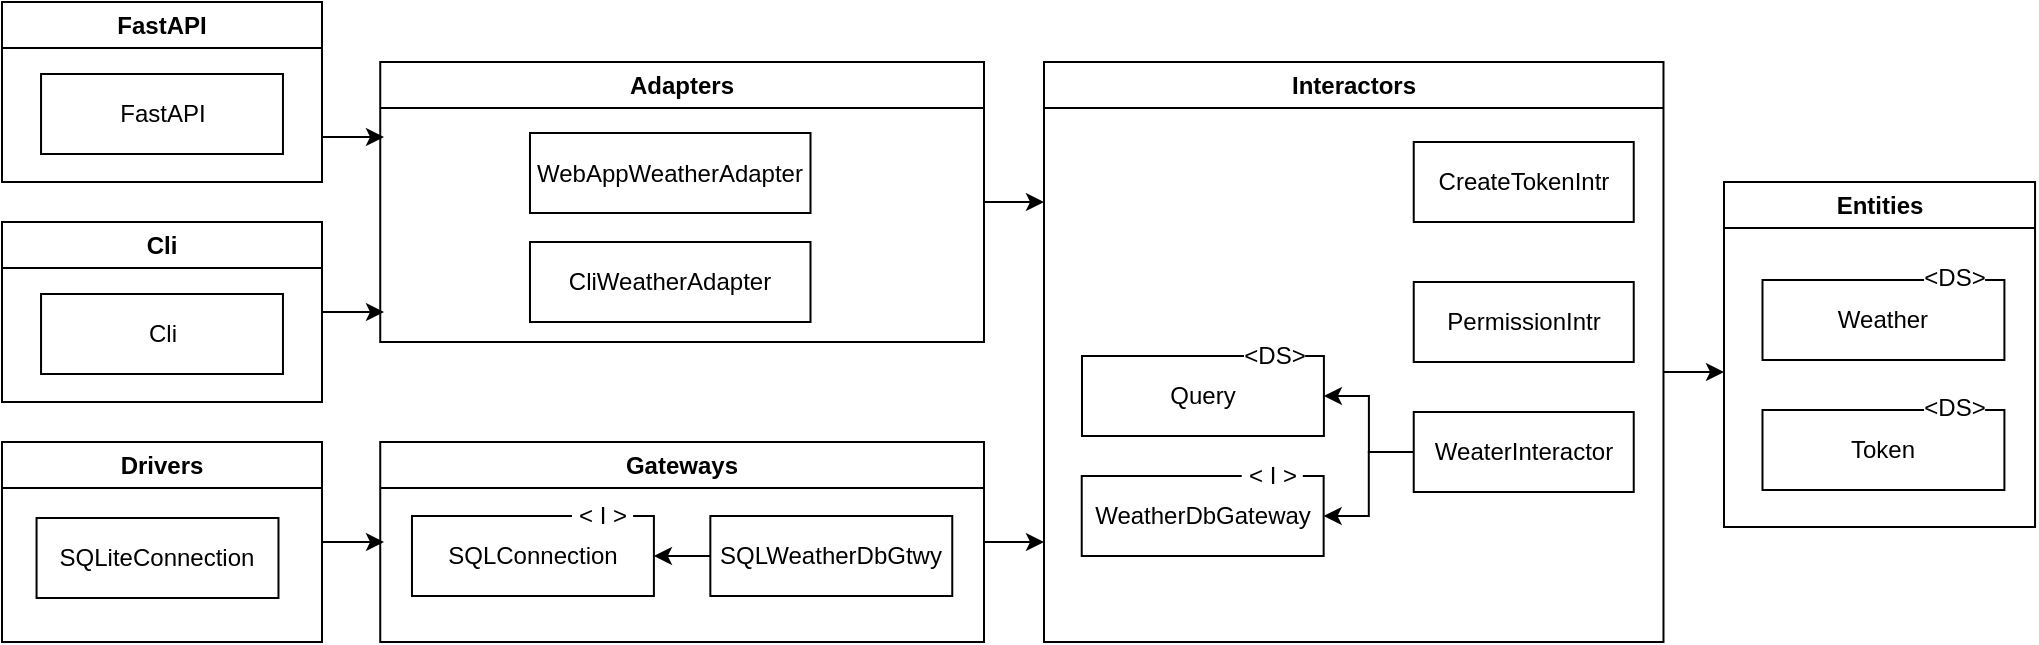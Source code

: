 <mxfile version="21.3.8" type="device">
  <diagram name="Page-1" id="tcJVGVx2p1g0ZBquWqOU">
    <mxGraphModel dx="2534" dy="-824" grid="1" gridSize="10" guides="1" tooltips="1" connect="1" arrows="1" fold="1" page="1" pageScale="1" pageWidth="1100" pageHeight="850" math="0" shadow="0">
      <root>
        <mxCell id="0" />
        <mxCell id="1" parent="0" />
        <mxCell id="apyUcH8y_5KRBr7fsw8R-10" style="edgeStyle=orthogonalEdgeStyle;rounded=0;orthogonalLoop=1;jettySize=auto;html=1;exitX=1;exitY=0.75;exitDx=0;exitDy=0;" parent="1" source="Q2mX6vgDCxk1LZV12Tic-116" edge="1">
          <mxGeometry relative="1" as="geometry">
            <mxPoint x="-850" y="1917.5" as="targetPoint" />
          </mxGeometry>
        </mxCell>
        <mxCell id="Q2mX6vgDCxk1LZV12Tic-116" value="FastAPI" style="swimlane;whiteSpace=wrap;html=1;startSize=23;" parent="1" vertex="1">
          <mxGeometry x="-1041" y="1850" width="160" height="90" as="geometry" />
        </mxCell>
        <mxCell id="Q2mX6vgDCxk1LZV12Tic-120" value="FastAPI" style="rounded=0;whiteSpace=wrap;html=1;" parent="Q2mX6vgDCxk1LZV12Tic-116" vertex="1">
          <mxGeometry x="19.522" y="36" width="120.96" height="40" as="geometry" />
        </mxCell>
        <mxCell id="Q2mX6vgDCxk1LZV12Tic-38" value="Entities" style="swimlane;whiteSpace=wrap;html=1;" parent="1" vertex="1">
          <mxGeometry x="-180.0" y="1940" width="155.52" height="172.5" as="geometry" />
        </mxCell>
        <mxCell id="bCEXmxzJxD6Beg67cZLT-42" value="" style="group" parent="Q2mX6vgDCxk1LZV12Tic-38" vertex="1" connectable="0">
          <mxGeometry x="19.244" y="38.25" width="120.96" height="50.75" as="geometry" />
        </mxCell>
        <mxCell id="Q2mX6vgDCxk1LZV12Tic-39" value="Weather" style="rounded=0;whiteSpace=wrap;html=1;" parent="bCEXmxzJxD6Beg67cZLT-42" vertex="1">
          <mxGeometry y="10.75" width="120.96" height="40" as="geometry" />
        </mxCell>
        <mxCell id="bCEXmxzJxD6Beg67cZLT-41" value="&amp;lt;DS&amp;gt;" style="text;html=1;strokeColor=none;fillColor=default;align=center;verticalAlign=middle;whiteSpace=wrap;rounded=0;" parent="bCEXmxzJxD6Beg67cZLT-42" vertex="1">
          <mxGeometry x="80.759" width="30.55" height="20" as="geometry" />
        </mxCell>
        <mxCell id="bCEXmxzJxD6Beg67cZLT-44" value="" style="group" parent="Q2mX6vgDCxk1LZV12Tic-38" vertex="1" connectable="0">
          <mxGeometry x="19.244" y="103.25" width="120.96" height="50.75" as="geometry" />
        </mxCell>
        <mxCell id="Q2mX6vgDCxk1LZV12Tic-63" value="Token" style="rounded=0;whiteSpace=wrap;html=1;" parent="bCEXmxzJxD6Beg67cZLT-44" vertex="1">
          <mxGeometry y="10.75" width="120.96" height="40" as="geometry" />
        </mxCell>
        <mxCell id="bCEXmxzJxD6Beg67cZLT-43" value="&amp;lt;DS&amp;gt;" style="text;html=1;strokeColor=none;fillColor=default;align=center;verticalAlign=middle;whiteSpace=wrap;rounded=0;" parent="bCEXmxzJxD6Beg67cZLT-44" vertex="1">
          <mxGeometry x="80.759" width="30.55" height="20" as="geometry" />
        </mxCell>
        <mxCell id="apyUcH8y_5KRBr7fsw8R-17" style="edgeStyle=orthogonalEdgeStyle;rounded=0;orthogonalLoop=1;jettySize=auto;html=1;" parent="1" edge="1">
          <mxGeometry relative="1" as="geometry">
            <mxPoint x="-180" y="2035.211" as="targetPoint" />
            <mxPoint x="-210" y="2035" as="sourcePoint" />
          </mxGeometry>
        </mxCell>
        <mxCell id="Q2mX6vgDCxk1LZV12Tic-80" value="Interactors" style="swimlane;whiteSpace=wrap;html=1;startSize=23;" parent="1" vertex="1">
          <mxGeometry x="-520" y="1880" width="309.74" height="290" as="geometry" />
        </mxCell>
        <mxCell id="zykgt6dOlMru7GpNeB5X-5" style="edgeStyle=orthogonalEdgeStyle;rounded=0;orthogonalLoop=1;jettySize=auto;html=1;exitX=0;exitY=0.5;exitDx=0;exitDy=0;entryX=1;entryY=0.5;entryDx=0;entryDy=0;" edge="1" parent="Q2mX6vgDCxk1LZV12Tic-80" source="Q2mX6vgDCxk1LZV12Tic-81" target="bCEXmxzJxD6Beg67cZLT-22">
          <mxGeometry relative="1" as="geometry" />
        </mxCell>
        <mxCell id="zykgt6dOlMru7GpNeB5X-6" style="edgeStyle=orthogonalEdgeStyle;rounded=0;orthogonalLoop=1;jettySize=auto;html=1;exitX=0;exitY=0.5;exitDx=0;exitDy=0;entryX=1;entryY=0.5;entryDx=0;entryDy=0;" edge="1" parent="Q2mX6vgDCxk1LZV12Tic-80" source="Q2mX6vgDCxk1LZV12Tic-81" target="Q2mX6vgDCxk1LZV12Tic-84">
          <mxGeometry relative="1" as="geometry" />
        </mxCell>
        <mxCell id="Q2mX6vgDCxk1LZV12Tic-81" value="WeaterInteractor" style="rounded=0;whiteSpace=wrap;html=1;" parent="Q2mX6vgDCxk1LZV12Tic-80" vertex="1">
          <mxGeometry x="184.87" y="175" width="110.0" height="40" as="geometry" />
        </mxCell>
        <mxCell id="zykgt6dOlMru7GpNeB5X-1" value="CreateTokenIntr" style="rounded=0;whiteSpace=wrap;html=1;" vertex="1" parent="Q2mX6vgDCxk1LZV12Tic-80">
          <mxGeometry x="184.87" y="40" width="110.0" height="40" as="geometry" />
        </mxCell>
        <mxCell id="zykgt6dOlMru7GpNeB5X-2" value="PermissionIntr" style="rounded=0;whiteSpace=wrap;html=1;" vertex="1" parent="Q2mX6vgDCxk1LZV12Tic-80">
          <mxGeometry x="184.87" y="110" width="110.0" height="40" as="geometry" />
        </mxCell>
        <mxCell id="bCEXmxzJxD6Beg67cZLT-21" value="" style="group" parent="Q2mX6vgDCxk1LZV12Tic-80" vertex="1" connectable="0">
          <mxGeometry x="18.997" y="132" width="120.96" height="55" as="geometry" />
        </mxCell>
        <mxCell id="bCEXmxzJxD6Beg67cZLT-22" value="Query" style="rounded=0;whiteSpace=wrap;html=1;" parent="bCEXmxzJxD6Beg67cZLT-21" vertex="1">
          <mxGeometry y="15" width="120.96" height="40" as="geometry" />
        </mxCell>
        <mxCell id="bCEXmxzJxD6Beg67cZLT-45" value="&amp;lt;DS&amp;gt;" style="text;html=1;strokeColor=none;fillColor=default;align=center;verticalAlign=middle;whiteSpace=wrap;rounded=0;" parent="bCEXmxzJxD6Beg67cZLT-21" vertex="1">
          <mxGeometry x="81.005" y="4.75" width="30.55" height="20" as="geometry" />
        </mxCell>
        <mxCell id="Q2mX6vgDCxk1LZV12Tic-84" value="WeatherDbGateway" style="rounded=0;whiteSpace=wrap;html=1;" parent="Q2mX6vgDCxk1LZV12Tic-80" vertex="1">
          <mxGeometry x="18.867" y="207" width="120.96" height="40" as="geometry" />
        </mxCell>
        <mxCell id="Q2mX6vgDCxk1LZV12Tic-108" value="&amp;lt; I &amp;gt;" style="text;html=1;strokeColor=none;fillColor=default;align=center;verticalAlign=middle;whiteSpace=wrap;rounded=0;" parent="Q2mX6vgDCxk1LZV12Tic-80" vertex="1">
          <mxGeometry x="98.867" y="202" width="30.55" height="10" as="geometry" />
        </mxCell>
        <mxCell id="zykgt6dOlMru7GpNeB5X-7" style="edgeStyle=orthogonalEdgeStyle;rounded=0;orthogonalLoop=1;jettySize=auto;html=1;exitX=1;exitY=0.5;exitDx=0;exitDy=0;" edge="1" parent="1" source="Q2mX6vgDCxk1LZV12Tic-95">
          <mxGeometry relative="1" as="geometry">
            <mxPoint x="-520" y="2120" as="targetPoint" />
          </mxGeometry>
        </mxCell>
        <mxCell id="Q2mX6vgDCxk1LZV12Tic-95" value="Gateways" style="swimlane;whiteSpace=wrap;html=1;" parent="1" vertex="1">
          <mxGeometry x="-851.88" y="2070" width="301.88" height="100" as="geometry" />
        </mxCell>
        <mxCell id="Q2mX6vgDCxk1LZV12Tic-102" value="" style="group" parent="Q2mX6vgDCxk1LZV12Tic-95" vertex="1" connectable="0">
          <mxGeometry x="15.872" y="23" width="120.96" height="54" as="geometry" />
        </mxCell>
        <mxCell id="Q2mX6vgDCxk1LZV12Tic-98" value="SQLConnection" style="rounded=0;whiteSpace=wrap;html=1;" parent="Q2mX6vgDCxk1LZV12Tic-102" vertex="1">
          <mxGeometry y="14" width="120.96" height="40" as="geometry" />
        </mxCell>
        <mxCell id="Q2mX6vgDCxk1LZV12Tic-99" value="&amp;lt; I &amp;gt;" style="text;html=1;strokeColor=none;fillColor=default;align=center;verticalAlign=middle;whiteSpace=wrap;rounded=0;" parent="Q2mX6vgDCxk1LZV12Tic-102" vertex="1">
          <mxGeometry x="80" y="4" width="30.55" height="20" as="geometry" />
        </mxCell>
        <mxCell id="zykgt6dOlMru7GpNeB5X-4" style="edgeStyle=orthogonalEdgeStyle;rounded=0;orthogonalLoop=1;jettySize=auto;html=1;exitX=0;exitY=0.5;exitDx=0;exitDy=0;entryX=1;entryY=0.5;entryDx=0;entryDy=0;" edge="1" parent="Q2mX6vgDCxk1LZV12Tic-95" source="Q2mX6vgDCxk1LZV12Tic-100" target="Q2mX6vgDCxk1LZV12Tic-98">
          <mxGeometry relative="1" as="geometry" />
        </mxCell>
        <mxCell id="Q2mX6vgDCxk1LZV12Tic-100" value="SQLWeatherDbGtwy" style="rounded=0;whiteSpace=wrap;html=1;" parent="Q2mX6vgDCxk1LZV12Tic-95" vertex="1">
          <mxGeometry x="165.052" y="37" width="120.96" height="40" as="geometry" />
        </mxCell>
        <mxCell id="apyUcH8y_5KRBr7fsw8R-13" style="edgeStyle=orthogonalEdgeStyle;rounded=0;orthogonalLoop=1;jettySize=auto;html=1;exitX=1;exitY=0.5;exitDx=0;exitDy=0;" parent="1" source="Q2mX6vgDCxk1LZV12Tic-129" edge="1">
          <mxGeometry relative="1" as="geometry">
            <mxPoint x="-850" y="2119.553" as="targetPoint" />
          </mxGeometry>
        </mxCell>
        <mxCell id="Q2mX6vgDCxk1LZV12Tic-129" value="Drivers" style="swimlane;whiteSpace=wrap;html=1;" parent="1" vertex="1">
          <mxGeometry x="-1041" y="2070" width="160" height="100" as="geometry" />
        </mxCell>
        <mxCell id="Q2mX6vgDCxk1LZV12Tic-130" value="SQLiteConnection" style="rounded=0;whiteSpace=wrap;html=1;" parent="Q2mX6vgDCxk1LZV12Tic-129" vertex="1">
          <mxGeometry x="17.282" y="38" width="120.96" height="40" as="geometry" />
        </mxCell>
        <mxCell id="apyUcH8y_5KRBr7fsw8R-11" style="edgeStyle=orthogonalEdgeStyle;rounded=0;orthogonalLoop=1;jettySize=auto;html=1;exitX=1;exitY=0.5;exitDx=0;exitDy=0;" parent="1" source="bCEXmxzJxD6Beg67cZLT-2" edge="1">
          <mxGeometry relative="1" as="geometry">
            <mxPoint x="-520" y="1949.947" as="targetPoint" />
          </mxGeometry>
        </mxCell>
        <mxCell id="bCEXmxzJxD6Beg67cZLT-2" value="Adapters" style="swimlane;whiteSpace=wrap;html=1;" parent="1" vertex="1">
          <mxGeometry x="-851.88" y="1880" width="301.88" height="140" as="geometry" />
        </mxCell>
        <mxCell id="apyUcH8y_5KRBr7fsw8R-4" value="" style="group" parent="bCEXmxzJxD6Beg67cZLT-2" vertex="1" connectable="0">
          <mxGeometry x="74.87" y="35.5" width="140.26" height="94.5" as="geometry" />
        </mxCell>
        <mxCell id="bCEXmxzJxD6Beg67cZLT-14" value="WebAppWeatherAdapter" style="rounded=0;whiteSpace=wrap;html=1;" parent="apyUcH8y_5KRBr7fsw8R-4" vertex="1">
          <mxGeometry width="140.26" height="40" as="geometry" />
        </mxCell>
        <mxCell id="apyUcH8y_5KRBr7fsw8R-3" value="CliWeatherAdapter" style="rounded=0;whiteSpace=wrap;html=1;" parent="apyUcH8y_5KRBr7fsw8R-4" vertex="1">
          <mxGeometry y="54.5" width="140.26" height="40" as="geometry" />
        </mxCell>
        <mxCell id="apyUcH8y_5KRBr7fsw8R-14" style="edgeStyle=orthogonalEdgeStyle;rounded=0;orthogonalLoop=1;jettySize=auto;html=1;exitX=1;exitY=0.5;exitDx=0;exitDy=0;" parent="1" source="apyUcH8y_5KRBr7fsw8R-5" edge="1">
          <mxGeometry relative="1" as="geometry">
            <mxPoint x="-850" y="2004.684" as="targetPoint" />
          </mxGeometry>
        </mxCell>
        <mxCell id="apyUcH8y_5KRBr7fsw8R-5" value="Cli" style="swimlane;whiteSpace=wrap;html=1;startSize=23;" parent="1" vertex="1">
          <mxGeometry x="-1041" y="1960" width="160" height="90" as="geometry" />
        </mxCell>
        <mxCell id="apyUcH8y_5KRBr7fsw8R-6" value="Cli" style="rounded=0;whiteSpace=wrap;html=1;" parent="apyUcH8y_5KRBr7fsw8R-5" vertex="1">
          <mxGeometry x="19.522" y="36" width="120.96" height="40" as="geometry" />
        </mxCell>
      </root>
    </mxGraphModel>
  </diagram>
</mxfile>
